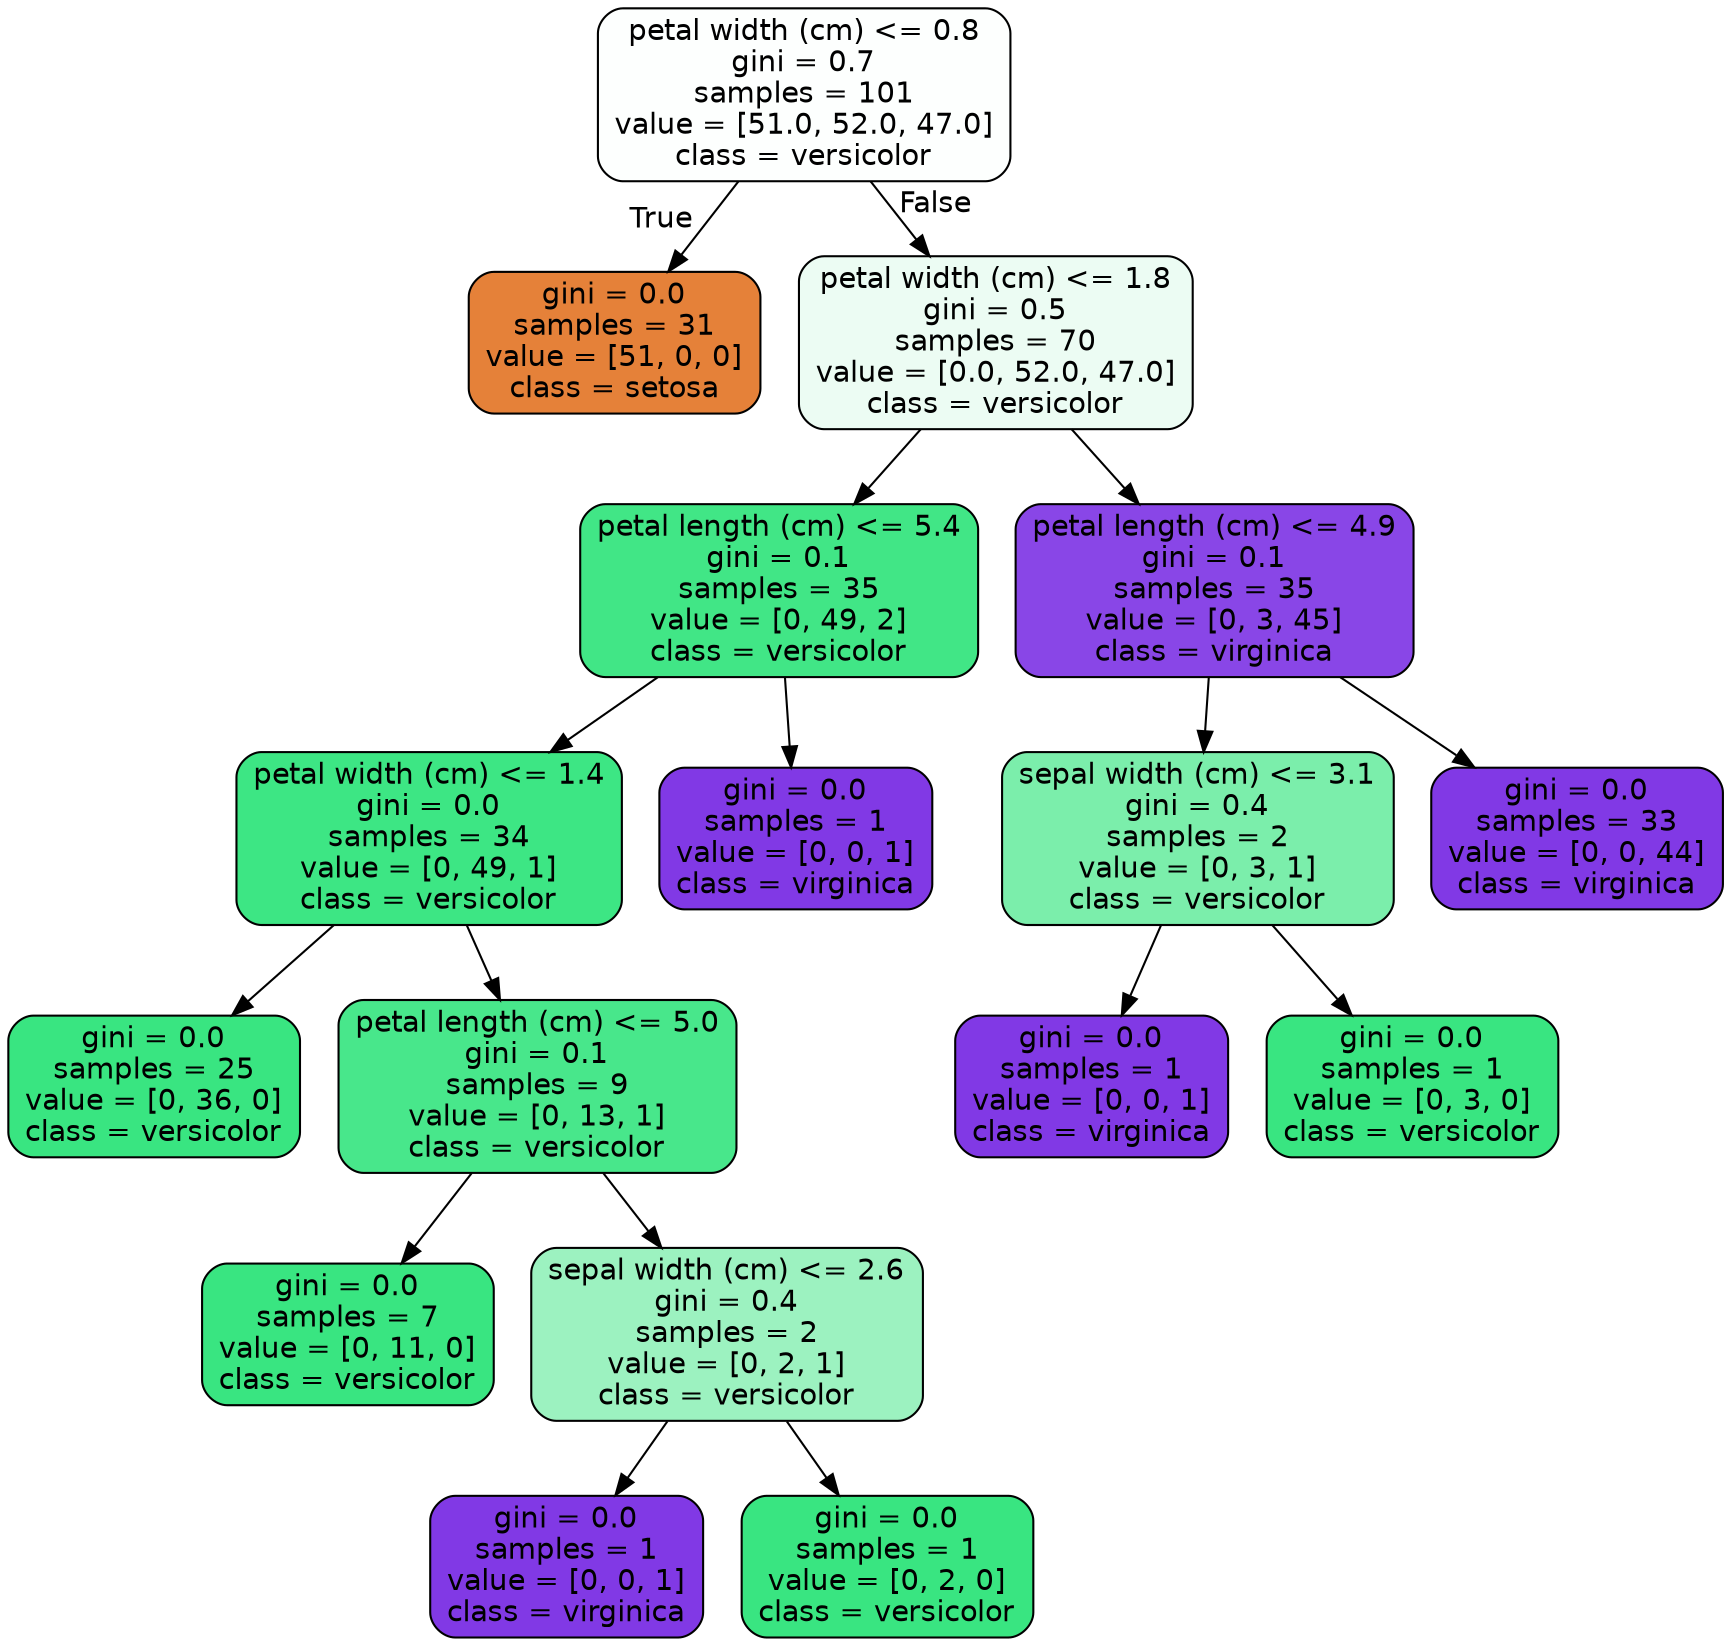 digraph Tree {
node [shape=box, style="filled, rounded", color="black", fontname="helvetica"] ;
edge [fontname="helvetica"] ;
0 [label="petal width (cm) <= 0.8\ngini = 0.7\nsamples = 101\nvalue = [51.0, 52.0, 47.0]\nclass = versicolor", fillcolor="#fdfffe"] ;
1 [label="gini = 0.0\nsamples = 31\nvalue = [51, 0, 0]\nclass = setosa", fillcolor="#e58139"] ;
0 -> 1 [labeldistance=2.5, labelangle=45, headlabel="True"] ;
2 [label="petal width (cm) <= 1.8\ngini = 0.5\nsamples = 70\nvalue = [0.0, 52.0, 47.0]\nclass = versicolor", fillcolor="#ecfcf3"] ;
0 -> 2 [labeldistance=2.5, labelangle=-45, headlabel="False"] ;
3 [label="petal length (cm) <= 5.4\ngini = 0.1\nsamples = 35\nvalue = [0, 49, 2]\nclass = versicolor", fillcolor="#41e686"] ;
2 -> 3 ;
4 [label="petal width (cm) <= 1.4\ngini = 0.0\nsamples = 34\nvalue = [0, 49, 1]\nclass = versicolor", fillcolor="#3de684"] ;
3 -> 4 ;
5 [label="gini = 0.0\nsamples = 25\nvalue = [0, 36, 0]\nclass = versicolor", fillcolor="#39e581"] ;
4 -> 5 ;
6 [label="petal length (cm) <= 5.0\ngini = 0.1\nsamples = 9\nvalue = [0, 13, 1]\nclass = versicolor", fillcolor="#48e78b"] ;
4 -> 6 ;
7 [label="gini = 0.0\nsamples = 7\nvalue = [0, 11, 0]\nclass = versicolor", fillcolor="#39e581"] ;
6 -> 7 ;
8 [label="sepal width (cm) <= 2.6\ngini = 0.4\nsamples = 2\nvalue = [0, 2, 1]\nclass = versicolor", fillcolor="#9cf2c0"] ;
6 -> 8 ;
9 [label="gini = 0.0\nsamples = 1\nvalue = [0, 0, 1]\nclass = virginica", fillcolor="#8139e5"] ;
8 -> 9 ;
10 [label="gini = 0.0\nsamples = 1\nvalue = [0, 2, 0]\nclass = versicolor", fillcolor="#39e581"] ;
8 -> 10 ;
11 [label="gini = 0.0\nsamples = 1\nvalue = [0, 0, 1]\nclass = virginica", fillcolor="#8139e5"] ;
3 -> 11 ;
12 [label="petal length (cm) <= 4.9\ngini = 0.1\nsamples = 35\nvalue = [0, 3, 45]\nclass = virginica", fillcolor="#8946e7"] ;
2 -> 12 ;
13 [label="sepal width (cm) <= 3.1\ngini = 0.4\nsamples = 2\nvalue = [0, 3, 1]\nclass = versicolor", fillcolor="#7beeab"] ;
12 -> 13 ;
14 [label="gini = 0.0\nsamples = 1\nvalue = [0, 0, 1]\nclass = virginica", fillcolor="#8139e5"] ;
13 -> 14 ;
15 [label="gini = 0.0\nsamples = 1\nvalue = [0, 3, 0]\nclass = versicolor", fillcolor="#39e581"] ;
13 -> 15 ;
16 [label="gini = 0.0\nsamples = 33\nvalue = [0, 0, 44]\nclass = virginica", fillcolor="#8139e5"] ;
12 -> 16 ;
}